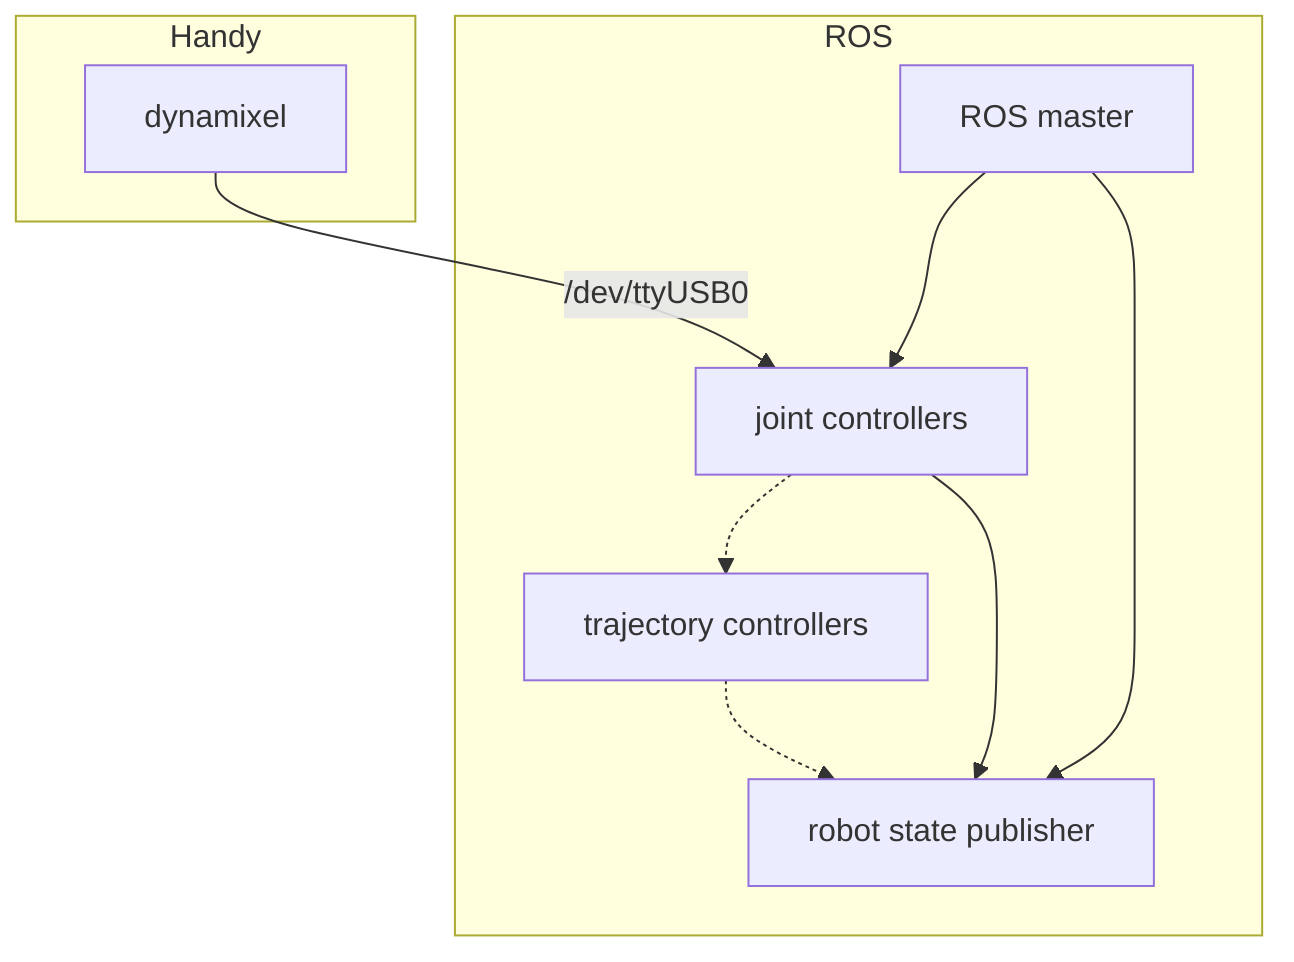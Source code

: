 graph TD
    subgraph ROS
        master[ROS master]
        master --> controller[joint controllers]
        controller -.-> start_controller[trajectory controllers]
        start_controller -.->robot_state_pub[robot state publisher]
        controller --> robot_state_pub
        master --> robot_state_pub
    end
    subgraph Handy
        dynamixel
    end

    dynamixel -->|"/dev/ttyUSB0"| controller
